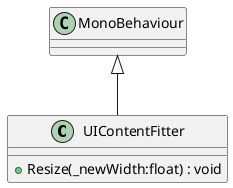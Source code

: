 @startuml
class UIContentFitter {
    + Resize(_newWidth:float) : void
}
MonoBehaviour <|-- UIContentFitter
@enduml
